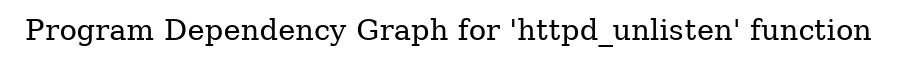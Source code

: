 digraph "Program Dependency Graph for 'httpd_unlisten' function" {
	label="Program Dependency Graph for 'httpd_unlisten' function";

}
